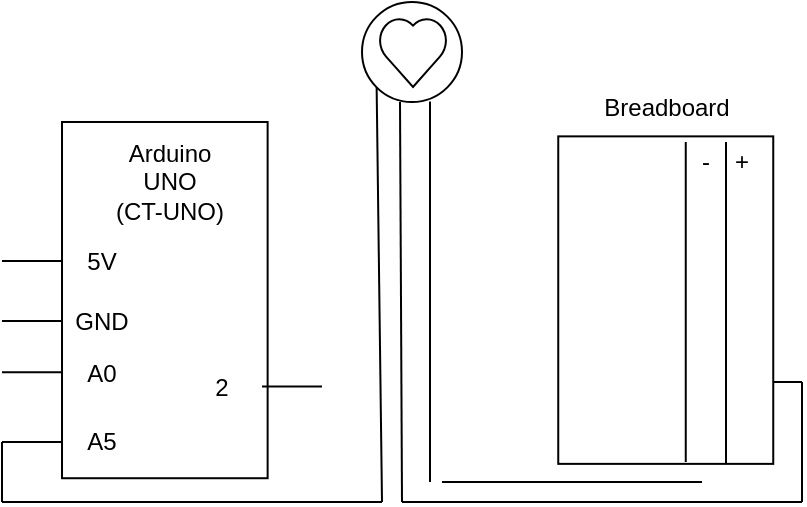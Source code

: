 <mxfile version="14.2.4" type="github">
  <diagram id="IC0btcQ9QRisk_WDCUW8" name="Page-1">
    <mxGraphModel dx="1278" dy="548" grid="1" gridSize="10" guides="1" tooltips="1" connect="1" arrows="1" fold="1" page="1" pageScale="1" pageWidth="850" pageHeight="1100" math="0" shadow="0">
      <root>
        <mxCell id="0" />
        <mxCell id="1" parent="0" />
        <mxCell id="RHKQV4-hc4CMiXiyHf8G-5" value="" style="rounded=0;whiteSpace=wrap;html=1;rotation=90;" vertex="1" parent="1">
          <mxGeometry x="32.35" y="127.65" width="178.12" height="102.81" as="geometry" />
        </mxCell>
        <mxCell id="RHKQV4-hc4CMiXiyHf8G-6" value="" style="ellipse;whiteSpace=wrap;html=1;aspect=fixed;" vertex="1" parent="1">
          <mxGeometry x="220" y="30" width="50" height="50" as="geometry" />
        </mxCell>
        <mxCell id="RHKQV4-hc4CMiXiyHf8G-7" value="" style="verticalLabelPosition=bottom;verticalAlign=top;html=1;shape=mxgraph.basic.heart" vertex="1" parent="1">
          <mxGeometry x="228" y="37.5" width="35" height="35" as="geometry" />
        </mxCell>
        <mxCell id="RHKQV4-hc4CMiXiyHf8G-9" value="" style="rounded=0;whiteSpace=wrap;html=1;rotation=90;" vertex="1" parent="1">
          <mxGeometry x="290" y="125.31" width="163.75" height="107.5" as="geometry" />
        </mxCell>
        <mxCell id="RHKQV4-hc4CMiXiyHf8G-10" value="A5" style="text;html=1;strokeColor=none;fillColor=none;align=center;verticalAlign=middle;whiteSpace=wrap;rounded=0;" vertex="1" parent="1">
          <mxGeometry x="70" y="240" width="40" height="20" as="geometry" />
        </mxCell>
        <mxCell id="RHKQV4-hc4CMiXiyHf8G-11" value="A0" style="text;html=1;strokeColor=none;fillColor=none;align=center;verticalAlign=middle;whiteSpace=wrap;rounded=0;" vertex="1" parent="1">
          <mxGeometry x="70" y="205.63" width="40" height="20" as="geometry" />
        </mxCell>
        <mxCell id="RHKQV4-hc4CMiXiyHf8G-12" value="Arduino UNO&lt;br&gt;(CT-UNO)" style="text;html=1;strokeColor=none;fillColor=none;align=center;verticalAlign=middle;whiteSpace=wrap;rounded=0;" vertex="1" parent="1">
          <mxGeometry x="88.76" y="110" width="70" height="20" as="geometry" />
        </mxCell>
        <mxCell id="RHKQV4-hc4CMiXiyHf8G-13" value="GND" style="text;html=1;strokeColor=none;fillColor=none;align=center;verticalAlign=middle;whiteSpace=wrap;rounded=0;" vertex="1" parent="1">
          <mxGeometry x="70" y="180" width="40" height="20" as="geometry" />
        </mxCell>
        <mxCell id="RHKQV4-hc4CMiXiyHf8G-14" value="5V" style="text;html=1;strokeColor=none;fillColor=none;align=center;verticalAlign=middle;whiteSpace=wrap;rounded=0;" vertex="1" parent="1">
          <mxGeometry x="70" y="150" width="40" height="20" as="geometry" />
        </mxCell>
        <mxCell id="RHKQV4-hc4CMiXiyHf8G-15" value="2" style="text;html=1;strokeColor=none;fillColor=none;align=center;verticalAlign=middle;whiteSpace=wrap;rounded=0;" vertex="1" parent="1">
          <mxGeometry x="130" y="212.81" width="40" height="20" as="geometry" />
        </mxCell>
        <mxCell id="RHKQV4-hc4CMiXiyHf8G-16" value="" style="endArrow=none;html=1;exitX=0;exitY=0.5;exitDx=0;exitDy=0;" edge="1" parent="1" source="RHKQV4-hc4CMiXiyHf8G-10">
          <mxGeometry width="50" height="50" relative="1" as="geometry">
            <mxPoint x="400" y="270" as="sourcePoint" />
            <mxPoint x="40" y="250" as="targetPoint" />
          </mxGeometry>
        </mxCell>
        <mxCell id="RHKQV4-hc4CMiXiyHf8G-17" value="" style="endArrow=none;html=1;exitX=0;exitY=0.75;exitDx=0;exitDy=0;" edge="1" parent="1">
          <mxGeometry width="50" height="50" relative="1" as="geometry">
            <mxPoint x="70" y="215.13" as="sourcePoint" />
            <mxPoint x="40" y="215.13" as="targetPoint" />
          </mxGeometry>
        </mxCell>
        <mxCell id="RHKQV4-hc4CMiXiyHf8G-19" value="" style="endArrow=none;html=1;exitX=0;exitY=0.75;exitDx=0;exitDy=0;" edge="1" parent="1">
          <mxGeometry width="50" height="50" relative="1" as="geometry">
            <mxPoint x="70" y="189.5" as="sourcePoint" />
            <mxPoint x="40" y="189.5" as="targetPoint" />
          </mxGeometry>
        </mxCell>
        <mxCell id="RHKQV4-hc4CMiXiyHf8G-20" value="" style="endArrow=none;html=1;exitX=0;exitY=0.75;exitDx=0;exitDy=0;" edge="1" parent="1">
          <mxGeometry width="50" height="50" relative="1" as="geometry">
            <mxPoint x="70" y="159.5" as="sourcePoint" />
            <mxPoint x="40" y="159.5" as="targetPoint" />
          </mxGeometry>
        </mxCell>
        <mxCell id="RHKQV4-hc4CMiXiyHf8G-21" value="" style="endArrow=none;html=1;exitX=0;exitY=0.75;exitDx=0;exitDy=0;" edge="1" parent="1">
          <mxGeometry width="50" height="50" relative="1" as="geometry">
            <mxPoint x="200" y="222.31" as="sourcePoint" />
            <mxPoint x="170" y="222.31" as="targetPoint" />
          </mxGeometry>
        </mxCell>
        <mxCell id="RHKQV4-hc4CMiXiyHf8G-23" value="" style="endArrow=none;html=1;entryX=0;entryY=1;entryDx=0;entryDy=0;" edge="1" parent="1" target="RHKQV4-hc4CMiXiyHf8G-6">
          <mxGeometry width="50" height="50" relative="1" as="geometry">
            <mxPoint x="230" y="280" as="sourcePoint" />
            <mxPoint x="227" y="73" as="targetPoint" />
          </mxGeometry>
        </mxCell>
        <mxCell id="RHKQV4-hc4CMiXiyHf8G-24" value="" style="endArrow=none;html=1;" edge="1" parent="1">
          <mxGeometry width="50" height="50" relative="1" as="geometry">
            <mxPoint x="40" y="280" as="sourcePoint" />
            <mxPoint x="230" y="280" as="targetPoint" />
          </mxGeometry>
        </mxCell>
        <mxCell id="RHKQV4-hc4CMiXiyHf8G-25" value="" style="endArrow=none;html=1;" edge="1" parent="1">
          <mxGeometry width="50" height="50" relative="1" as="geometry">
            <mxPoint x="40" y="280" as="sourcePoint" />
            <mxPoint x="40" y="250" as="targetPoint" />
          </mxGeometry>
        </mxCell>
        <mxCell id="RHKQV4-hc4CMiXiyHf8G-26" value="Breadboard" style="text;html=1;align=center;verticalAlign=middle;resizable=0;points=[];autosize=1;" vertex="1" parent="1">
          <mxGeometry x="331.88" y="72.5" width="80" height="20" as="geometry" />
        </mxCell>
        <mxCell id="RHKQV4-hc4CMiXiyHf8G-27" value="+" style="text;html=1;strokeColor=none;fillColor=none;align=center;verticalAlign=middle;whiteSpace=wrap;rounded=0;" vertex="1" parent="1">
          <mxGeometry x="390" y="100" width="40" height="20" as="geometry" />
        </mxCell>
        <mxCell id="RHKQV4-hc4CMiXiyHf8G-29" value="-" style="text;html=1;strokeColor=none;fillColor=none;align=center;verticalAlign=middle;whiteSpace=wrap;rounded=0;" vertex="1" parent="1">
          <mxGeometry x="371.88" y="100" width="40" height="20" as="geometry" />
        </mxCell>
        <mxCell id="RHKQV4-hc4CMiXiyHf8G-30" value="" style="endArrow=none;html=1;" edge="1" parent="1">
          <mxGeometry width="50" height="50" relative="1" as="geometry">
            <mxPoint x="402" y="261" as="sourcePoint" />
            <mxPoint x="402" y="100" as="targetPoint" />
          </mxGeometry>
        </mxCell>
        <mxCell id="RHKQV4-hc4CMiXiyHf8G-31" value="" style="endArrow=none;html=1;entryX=0.25;entryY=0;entryDx=0;entryDy=0;exitX=0.994;exitY=0.407;exitDx=0;exitDy=0;exitPerimeter=0;" edge="1" parent="1" source="RHKQV4-hc4CMiXiyHf8G-9" target="RHKQV4-hc4CMiXiyHf8G-29">
          <mxGeometry width="50" height="50" relative="1" as="geometry">
            <mxPoint x="400" y="270" as="sourcePoint" />
            <mxPoint x="450" y="220" as="targetPoint" />
          </mxGeometry>
        </mxCell>
        <mxCell id="RHKQV4-hc4CMiXiyHf8G-32" value="" style="endArrow=none;html=1;" edge="1" parent="1">
          <mxGeometry width="50" height="50" relative="1" as="geometry">
            <mxPoint x="240" y="280" as="sourcePoint" />
            <mxPoint x="239" y="80" as="targetPoint" />
          </mxGeometry>
        </mxCell>
        <mxCell id="RHKQV4-hc4CMiXiyHf8G-33" value="" style="endArrow=none;html=1;entryX=0.68;entryY=0.996;entryDx=0;entryDy=0;entryPerimeter=0;" edge="1" parent="1" target="RHKQV4-hc4CMiXiyHf8G-6">
          <mxGeometry width="50" height="50" relative="1" as="geometry">
            <mxPoint x="254" y="270" as="sourcePoint" />
            <mxPoint x="263" y="73" as="targetPoint" />
          </mxGeometry>
        </mxCell>
        <mxCell id="RHKQV4-hc4CMiXiyHf8G-34" value="" style="endArrow=none;html=1;" edge="1" parent="1">
          <mxGeometry width="50" height="50" relative="1" as="geometry">
            <mxPoint x="240" y="280" as="sourcePoint" />
            <mxPoint x="440" y="280" as="targetPoint" />
          </mxGeometry>
        </mxCell>
        <mxCell id="RHKQV4-hc4CMiXiyHf8G-36" value="" style="endArrow=none;html=1;exitX=0.75;exitY=0;exitDx=0;exitDy=0;" edge="1" parent="1" source="RHKQV4-hc4CMiXiyHf8G-9">
          <mxGeometry width="50" height="50" relative="1" as="geometry">
            <mxPoint x="460" y="250" as="sourcePoint" />
            <mxPoint x="440" y="220" as="targetPoint" />
          </mxGeometry>
        </mxCell>
        <mxCell id="RHKQV4-hc4CMiXiyHf8G-37" value="" style="endArrow=none;html=1;" edge="1" parent="1">
          <mxGeometry width="50" height="50" relative="1" as="geometry">
            <mxPoint x="440" y="280" as="sourcePoint" />
            <mxPoint x="440" y="220" as="targetPoint" />
          </mxGeometry>
        </mxCell>
        <mxCell id="RHKQV4-hc4CMiXiyHf8G-39" value="" style="endArrow=none;html=1;" edge="1" parent="1">
          <mxGeometry width="50" height="50" relative="1" as="geometry">
            <mxPoint x="260" y="270" as="sourcePoint" />
            <mxPoint x="390" y="270" as="targetPoint" />
          </mxGeometry>
        </mxCell>
      </root>
    </mxGraphModel>
  </diagram>
</mxfile>
